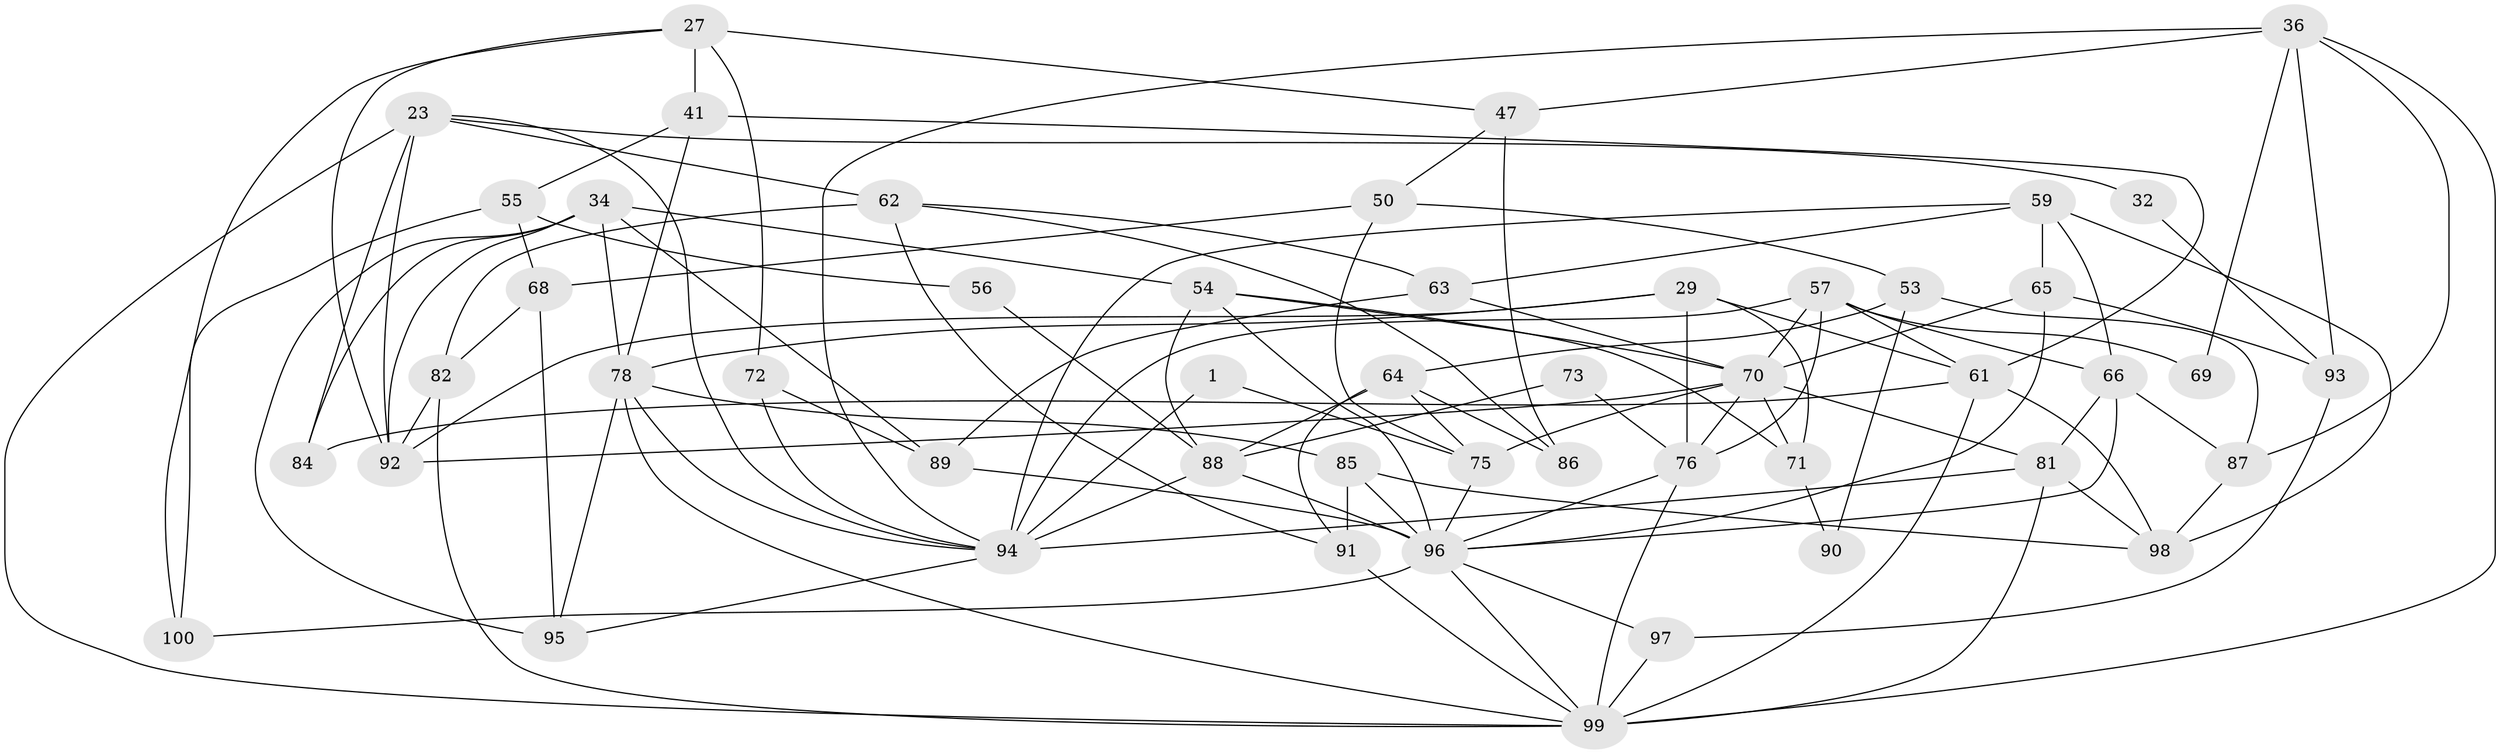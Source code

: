 // original degree distribution, {2: 0.12, 5: 0.18, 3: 0.23, 4: 0.35, 6: 0.09, 8: 0.02, 7: 0.01}
// Generated by graph-tools (version 1.1) at 2025/50/03/09/25 04:50:02]
// undirected, 50 vertices, 118 edges
graph export_dot {
graph [start="1"]
  node [color=gray90,style=filled];
  1;
  23 [super="+6"];
  27 [super="+15"];
  29 [super="+18"];
  32;
  34 [super="+9+26"];
  36 [super="+7"];
  41;
  47 [super="+24"];
  50;
  53;
  54 [super="+38"];
  55;
  56;
  57 [super="+30"];
  59;
  61 [super="+20+52"];
  62 [super="+19+60"];
  63 [super="+8"];
  64 [super="+13"];
  65;
  66 [super="+58"];
  68 [super="+44"];
  69;
  70 [super="+51+45+49"];
  71;
  72;
  73;
  75;
  76;
  78 [super="+48"];
  81 [super="+16+80"];
  82;
  84;
  85 [super="+74"];
  86;
  87;
  88 [super="+28"];
  89 [super="+67"];
  90;
  91 [super="+31+25"];
  92 [super="+83"];
  93 [super="+40"];
  94 [super="+21+12"];
  95 [super="+46"];
  96 [super="+33+14+77"];
  97;
  98;
  99 [super="+79+42"];
  100;
  1 -- 94;
  1 -- 75;
  23 -- 92 [weight=2];
  23 -- 32;
  23 -- 84;
  23 -- 62 [weight=2];
  23 -- 94;
  23 -- 99;
  27 -- 41 [weight=2];
  27 -- 47;
  27 -- 100;
  27 -- 72;
  27 -- 92;
  29 -- 76 [weight=2];
  29 -- 71;
  29 -- 92;
  29 -- 61;
  29 -- 78;
  32 -- 93;
  34 -- 54;
  34 -- 84 [weight=2];
  34 -- 92;
  34 -- 95 [weight=2];
  34 -- 89;
  34 -- 78;
  36 -- 47 [weight=2];
  36 -- 93;
  36 -- 69;
  36 -- 87;
  36 -- 99;
  36 -- 94;
  41 -- 55;
  41 -- 61;
  41 -- 78 [weight=2];
  47 -- 86;
  47 -- 50;
  50 -- 75;
  50 -- 53;
  50 -- 68;
  53 -- 87;
  53 -- 90;
  53 -- 64;
  54 -- 71;
  54 -- 88 [weight=2];
  54 -- 96;
  54 -- 70;
  55 -- 68 [weight=2];
  55 -- 56;
  55 -- 100;
  56 -- 88;
  57 -- 69;
  57 -- 94 [weight=2];
  57 -- 76;
  57 -- 61;
  57 -- 66;
  57 -- 70;
  59 -- 65;
  59 -- 94;
  59 -- 63;
  59 -- 66;
  59 -- 98;
  61 -- 84 [weight=2];
  61 -- 98;
  61 -- 99;
  62 -- 82 [weight=2];
  62 -- 86;
  62 -- 63;
  62 -- 91;
  63 -- 89;
  63 -- 70;
  64 -- 88 [weight=2];
  64 -- 75 [weight=2];
  64 -- 91;
  64 -- 86;
  65 -- 93 [weight=2];
  65 -- 96;
  65 -- 70;
  66 -- 87;
  66 -- 96;
  66 -- 81;
  68 -- 95 [weight=2];
  68 -- 82;
  70 -- 75 [weight=3];
  70 -- 76;
  70 -- 71;
  70 -- 81;
  70 -- 92;
  71 -- 90;
  72 -- 94;
  72 -- 89;
  73 -- 76;
  73 -- 88;
  75 -- 96;
  76 -- 99;
  76 -- 96;
  78 -- 95;
  78 -- 99 [weight=3];
  78 -- 85;
  78 -- 94;
  81 -- 98;
  81 -- 99 [weight=4];
  81 -- 94;
  82 -- 99;
  82 -- 92;
  85 -- 98;
  85 -- 96;
  85 -- 91 [weight=2];
  87 -- 98;
  88 -- 94;
  88 -- 96;
  89 -- 96 [weight=3];
  91 -- 99 [weight=2];
  93 -- 97 [weight=2];
  94 -- 95;
  96 -- 99;
  96 -- 97;
  96 -- 100;
  97 -- 99 [weight=2];
}
